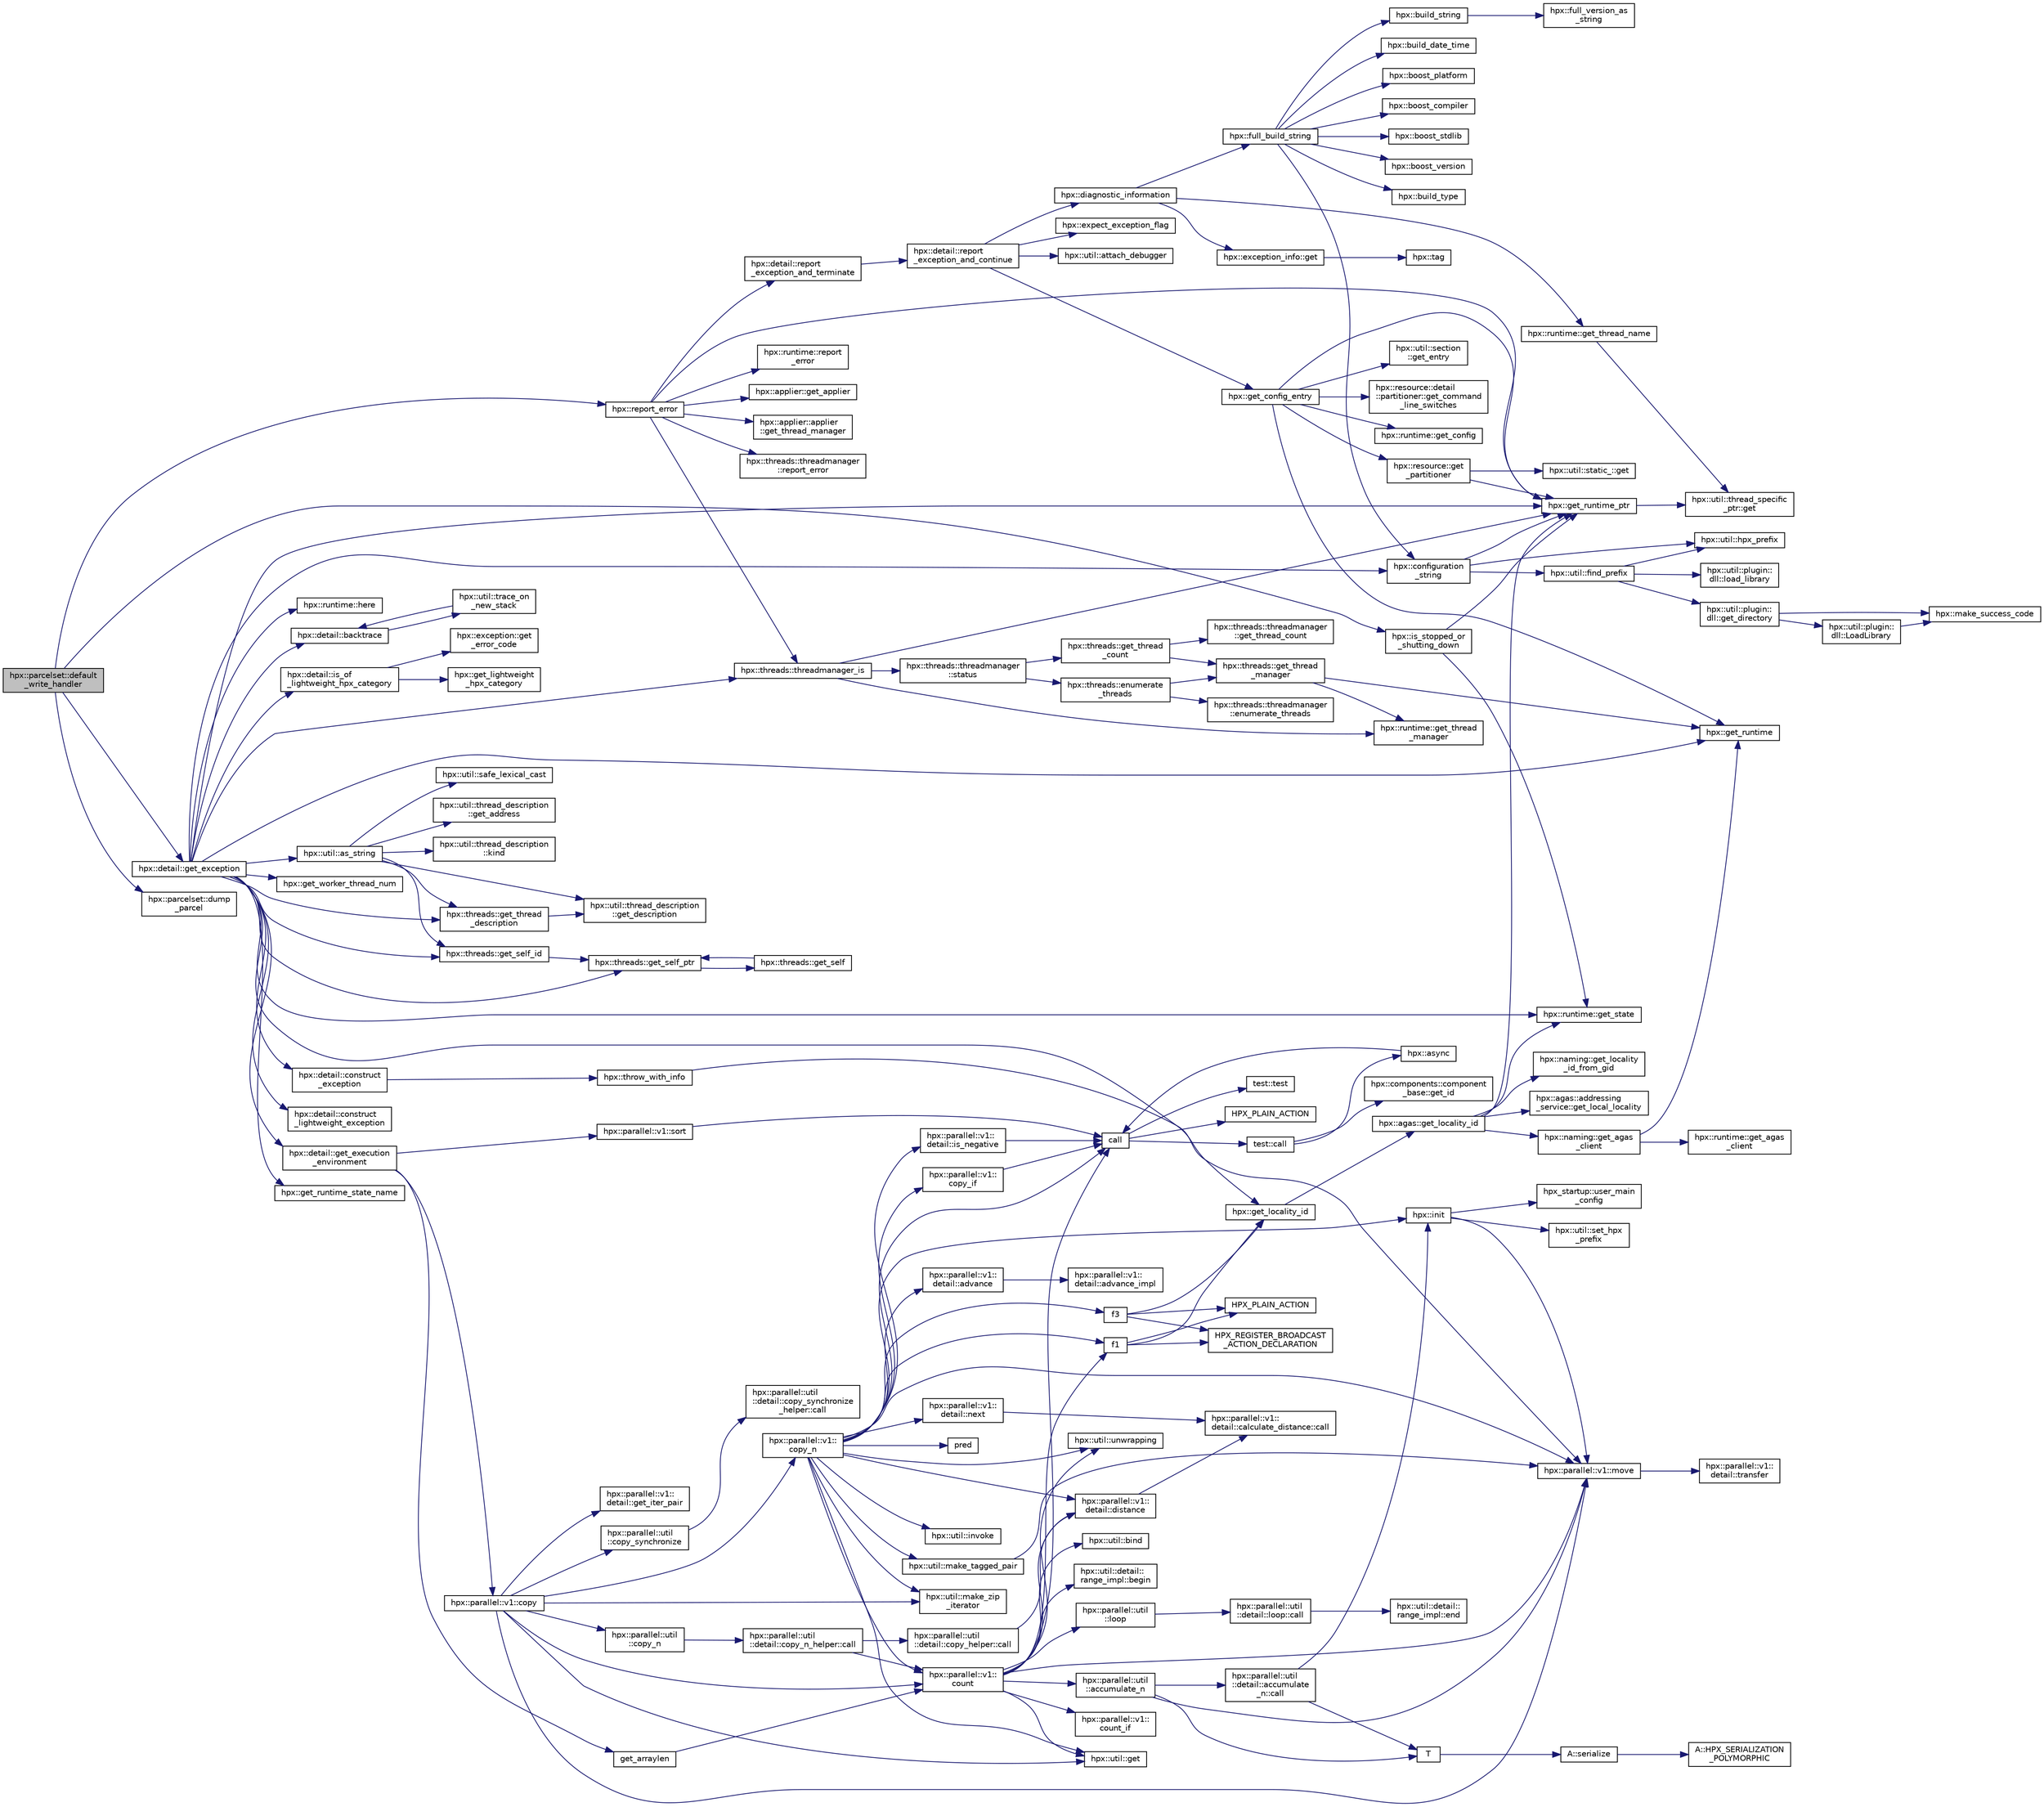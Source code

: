 digraph "hpx::parcelset::default_write_handler"
{
  edge [fontname="Helvetica",fontsize="10",labelfontname="Helvetica",labelfontsize="10"];
  node [fontname="Helvetica",fontsize="10",shape=record];
  rankdir="LR";
  Node619 [label="hpx::parcelset::default\l_write_handler",height=0.2,width=0.4,color="black", fillcolor="grey75", style="filled", fontcolor="black"];
  Node619 -> Node620 [color="midnightblue",fontsize="10",style="solid",fontname="Helvetica"];
  Node620 [label="hpx::is_stopped_or\l_shutting_down",height=0.2,width=0.4,color="black", fillcolor="white", style="filled",URL="$d8/d83/namespacehpx.html#a6ed14cb2616c96933836462c355f1e13",tooltip="Test whether the runtime system is currently being shut down. "];
  Node620 -> Node621 [color="midnightblue",fontsize="10",style="solid",fontname="Helvetica"];
  Node621 [label="hpx::get_runtime_ptr",height=0.2,width=0.4,color="black", fillcolor="white", style="filled",URL="$d8/d83/namespacehpx.html#af29daf2bb3e01b4d6495a1742b6cce64"];
  Node621 -> Node622 [color="midnightblue",fontsize="10",style="solid",fontname="Helvetica"];
  Node622 [label="hpx::util::thread_specific\l_ptr::get",height=0.2,width=0.4,color="black", fillcolor="white", style="filled",URL="$d4/d4c/structhpx_1_1util_1_1thread__specific__ptr.html#a3b27d8520710478aa41d1f74206bdba9"];
  Node620 -> Node623 [color="midnightblue",fontsize="10",style="solid",fontname="Helvetica"];
  Node623 [label="hpx::runtime::get_state",height=0.2,width=0.4,color="black", fillcolor="white", style="filled",URL="$d0/d7b/classhpx_1_1runtime.html#ab405f80e060dac95d624520f38b0524c"];
  Node619 -> Node624 [color="midnightblue",fontsize="10",style="solid",fontname="Helvetica"];
  Node624 [label="hpx::detail::get_exception",height=0.2,width=0.4,color="black", fillcolor="white", style="filled",URL="$d5/dbe/namespacehpx_1_1detail.html#a9bc870a59e82a707b66f801d11a31524"];
  Node624 -> Node625 [color="midnightblue",fontsize="10",style="solid",fontname="Helvetica"];
  Node625 [label="hpx::detail::is_of\l_lightweight_hpx_category",height=0.2,width=0.4,color="black", fillcolor="white", style="filled",URL="$d5/dbe/namespacehpx_1_1detail.html#ad7c04d257f541f679b3074554d562cc7"];
  Node625 -> Node626 [color="midnightblue",fontsize="10",style="solid",fontname="Helvetica"];
  Node626 [label="hpx::exception::get\l_error_code",height=0.2,width=0.4,color="black", fillcolor="white", style="filled",URL="$de/d25/classhpx_1_1exception.html#a2b28b96d1bd9a11552dc2149b68a46d6"];
  Node625 -> Node627 [color="midnightblue",fontsize="10",style="solid",fontname="Helvetica"];
  Node627 [label="hpx::get_lightweight\l_hpx_category",height=0.2,width=0.4,color="black", fillcolor="white", style="filled",URL="$d8/d83/namespacehpx.html#a08214b6b9426c6efd99199014d6b5900"];
  Node624 -> Node628 [color="midnightblue",fontsize="10",style="solid",fontname="Helvetica"];
  Node628 [label="hpx::detail::construct\l_lightweight_exception",height=0.2,width=0.4,color="black", fillcolor="white", style="filled",URL="$d5/dbe/namespacehpx_1_1detail.html#ae2da29c89695205210ffb3e1af9b8879"];
  Node624 -> Node629 [color="midnightblue",fontsize="10",style="solid",fontname="Helvetica"];
  Node629 [label="hpx::detail::backtrace",height=0.2,width=0.4,color="black", fillcolor="white", style="filled",URL="$d5/dbe/namespacehpx_1_1detail.html#a3f717a9eeb439434890962099aa715b8"];
  Node629 -> Node630 [color="midnightblue",fontsize="10",style="solid",fontname="Helvetica"];
  Node630 [label="hpx::util::trace_on\l_new_stack",height=0.2,width=0.4,color="black", fillcolor="white", style="filled",URL="$df/dad/namespacehpx_1_1util.html#a6d70fd326dd1ca71e33d76b720921142"];
  Node630 -> Node629 [color="midnightblue",fontsize="10",style="solid",fontname="Helvetica"];
  Node624 -> Node621 [color="midnightblue",fontsize="10",style="solid",fontname="Helvetica"];
  Node624 -> Node623 [color="midnightblue",fontsize="10",style="solid",fontname="Helvetica"];
  Node624 -> Node631 [color="midnightblue",fontsize="10",style="solid",fontname="Helvetica"];
  Node631 [label="hpx::get_runtime_state_name",height=0.2,width=0.4,color="black", fillcolor="white", style="filled",URL="$d8/d83/namespacehpx.html#a1a0fc865fc77521d418c4342918f1e07"];
  Node624 -> Node632 [color="midnightblue",fontsize="10",style="solid",fontname="Helvetica"];
  Node632 [label="hpx::get_runtime",height=0.2,width=0.4,color="black", fillcolor="white", style="filled",URL="$d8/d83/namespacehpx.html#aef902cc6c7dd3b9fbadf34d1e850a070"];
  Node624 -> Node633 [color="midnightblue",fontsize="10",style="solid",fontname="Helvetica"];
  Node633 [label="hpx::runtime::here",height=0.2,width=0.4,color="black", fillcolor="white", style="filled",URL="$d0/d7b/classhpx_1_1runtime.html#abd3b8a3e8941b40ff1f4c014bbadf7a2"];
  Node624 -> Node634 [color="midnightblue",fontsize="10",style="solid",fontname="Helvetica"];
  Node634 [label="hpx::get_locality_id",height=0.2,width=0.4,color="black", fillcolor="white", style="filled",URL="$d8/d83/namespacehpx.html#a158d7c54a657bb364c1704033010697b",tooltip="Return the number of the locality this function is being called from. "];
  Node634 -> Node635 [color="midnightblue",fontsize="10",style="solid",fontname="Helvetica"];
  Node635 [label="hpx::agas::get_locality_id",height=0.2,width=0.4,color="black", fillcolor="white", style="filled",URL="$dc/d54/namespacehpx_1_1agas.html#a491cc2ddecdf0f1a9129900caa6a4d3e"];
  Node635 -> Node621 [color="midnightblue",fontsize="10",style="solid",fontname="Helvetica"];
  Node635 -> Node623 [color="midnightblue",fontsize="10",style="solid",fontname="Helvetica"];
  Node635 -> Node636 [color="midnightblue",fontsize="10",style="solid",fontname="Helvetica"];
  Node636 [label="hpx::naming::get_agas\l_client",height=0.2,width=0.4,color="black", fillcolor="white", style="filled",URL="$d4/dc9/namespacehpx_1_1naming.html#a0408fffd5d34b620712a801b0ae3b032"];
  Node636 -> Node632 [color="midnightblue",fontsize="10",style="solid",fontname="Helvetica"];
  Node636 -> Node637 [color="midnightblue",fontsize="10",style="solid",fontname="Helvetica"];
  Node637 [label="hpx::runtime::get_agas\l_client",height=0.2,width=0.4,color="black", fillcolor="white", style="filled",URL="$d0/d7b/classhpx_1_1runtime.html#aeb5dddd30d6b9861669af8ad44d1a96a"];
  Node635 -> Node638 [color="midnightblue",fontsize="10",style="solid",fontname="Helvetica"];
  Node638 [label="hpx::agas::addressing\l_service::get_local_locality",height=0.2,width=0.4,color="black", fillcolor="white", style="filled",URL="$db/d58/structhpx_1_1agas_1_1addressing__service.html#ab52c19a37c2a7a006c6c15f90ad0539c"];
  Node635 -> Node639 [color="midnightblue",fontsize="10",style="solid",fontname="Helvetica"];
  Node639 [label="hpx::naming::get_locality\l_id_from_gid",height=0.2,width=0.4,color="black", fillcolor="white", style="filled",URL="$d4/dc9/namespacehpx_1_1naming.html#a7fd43037784560bd04fda9b49e33529f"];
  Node624 -> Node640 [color="midnightblue",fontsize="10",style="solid",fontname="Helvetica"];
  Node640 [label="hpx::threads::get_self_ptr",height=0.2,width=0.4,color="black", fillcolor="white", style="filled",URL="$d7/d28/namespacehpx_1_1threads.html#a22877ae347ad884cde3a51397dad6c53"];
  Node640 -> Node641 [color="midnightblue",fontsize="10",style="solid",fontname="Helvetica"];
  Node641 [label="hpx::threads::get_self",height=0.2,width=0.4,color="black", fillcolor="white", style="filled",URL="$d7/d28/namespacehpx_1_1threads.html#a07daf4d6d29233f20d66d41ab7b5b8e8"];
  Node641 -> Node640 [color="midnightblue",fontsize="10",style="solid",fontname="Helvetica"];
  Node624 -> Node642 [color="midnightblue",fontsize="10",style="solid",fontname="Helvetica"];
  Node642 [label="hpx::threads::threadmanager_is",height=0.2,width=0.4,color="black", fillcolor="white", style="filled",URL="$d7/d28/namespacehpx_1_1threads.html#a79ebd37a6bd090d20a14cc85df4b6f73"];
  Node642 -> Node621 [color="midnightblue",fontsize="10",style="solid",fontname="Helvetica"];
  Node642 -> Node643 [color="midnightblue",fontsize="10",style="solid",fontname="Helvetica"];
  Node643 [label="hpx::runtime::get_thread\l_manager",height=0.2,width=0.4,color="black", fillcolor="white", style="filled",URL="$d0/d7b/classhpx_1_1runtime.html#a865b12d57fcd44a8d3dda3e35414f563"];
  Node642 -> Node644 [color="midnightblue",fontsize="10",style="solid",fontname="Helvetica"];
  Node644 [label="hpx::threads::threadmanager\l::status",height=0.2,width=0.4,color="black", fillcolor="white", style="filled",URL="$d5/daa/classhpx_1_1threads_1_1threadmanager.html#ad356526186c9d3ebfd1677bea135141c",tooltip="Return whether the thread manager is still running This returns the \"minimal state\", i.e. the state of the least advanced thread pool. "];
  Node644 -> Node645 [color="midnightblue",fontsize="10",style="solid",fontname="Helvetica"];
  Node645 [label="hpx::threads::get_thread\l_count",height=0.2,width=0.4,color="black", fillcolor="white", style="filled",URL="$d7/d28/namespacehpx_1_1threads.html#ae2b675b9517381442c7201c041033680"];
  Node645 -> Node646 [color="midnightblue",fontsize="10",style="solid",fontname="Helvetica"];
  Node646 [label="hpx::threads::get_thread\l_manager",height=0.2,width=0.4,color="black", fillcolor="white", style="filled",URL="$d7/d28/namespacehpx_1_1threads.html#a076973c3a53beadde7d967e22c4f6cce"];
  Node646 -> Node632 [color="midnightblue",fontsize="10",style="solid",fontname="Helvetica"];
  Node646 -> Node643 [color="midnightblue",fontsize="10",style="solid",fontname="Helvetica"];
  Node645 -> Node647 [color="midnightblue",fontsize="10",style="solid",fontname="Helvetica"];
  Node647 [label="hpx::threads::threadmanager\l::get_thread_count",height=0.2,width=0.4,color="black", fillcolor="white", style="filled",URL="$d5/daa/classhpx_1_1threads_1_1threadmanager.html#a99c0004e6ed0e91a033720b7f52ab5b8",tooltip="return the number of HPX-threads with the given state "];
  Node644 -> Node648 [color="midnightblue",fontsize="10",style="solid",fontname="Helvetica"];
  Node648 [label="hpx::threads::enumerate\l_threads",height=0.2,width=0.4,color="black", fillcolor="white", style="filled",URL="$d7/d28/namespacehpx_1_1threads.html#a5dd2cea272f81a19d4f61470851a29cf"];
  Node648 -> Node646 [color="midnightblue",fontsize="10",style="solid",fontname="Helvetica"];
  Node648 -> Node649 [color="midnightblue",fontsize="10",style="solid",fontname="Helvetica"];
  Node649 [label="hpx::threads::threadmanager\l::enumerate_threads",height=0.2,width=0.4,color="black", fillcolor="white", style="filled",URL="$d5/daa/classhpx_1_1threads_1_1threadmanager.html#a8cdd7f11e2411b7943e10fb628aab40a"];
  Node624 -> Node650 [color="midnightblue",fontsize="10",style="solid",fontname="Helvetica"];
  Node650 [label="hpx::get_worker_thread_num",height=0.2,width=0.4,color="black", fillcolor="white", style="filled",URL="$d8/d83/namespacehpx.html#ad438935ca2f8603f9cab036b68b34f36",tooltip="Return the number of the current OS-thread running in the runtime instance the current HPX-thread is ..."];
  Node624 -> Node651 [color="midnightblue",fontsize="10",style="solid",fontname="Helvetica"];
  Node651 [label="hpx::threads::get_self_id",height=0.2,width=0.4,color="black", fillcolor="white", style="filled",URL="$d7/d28/namespacehpx_1_1threads.html#afafe0f900b9fac3d4ed3c747625c1cfe"];
  Node651 -> Node640 [color="midnightblue",fontsize="10",style="solid",fontname="Helvetica"];
  Node624 -> Node652 [color="midnightblue",fontsize="10",style="solid",fontname="Helvetica"];
  Node652 [label="hpx::threads::get_thread\l_description",height=0.2,width=0.4,color="black", fillcolor="white", style="filled",URL="$d7/d28/namespacehpx_1_1threads.html#a42fc18a7a680f4e8bc633a4b4c956701"];
  Node652 -> Node653 [color="midnightblue",fontsize="10",style="solid",fontname="Helvetica"];
  Node653 [label="hpx::util::thread_description\l::get_description",height=0.2,width=0.4,color="black", fillcolor="white", style="filled",URL="$df/d9e/structhpx_1_1util_1_1thread__description.html#a8c834e14eca6eb228188022577f9f952"];
  Node624 -> Node654 [color="midnightblue",fontsize="10",style="solid",fontname="Helvetica"];
  Node654 [label="hpx::detail::get_execution\l_environment",height=0.2,width=0.4,color="black", fillcolor="white", style="filled",URL="$d5/dbe/namespacehpx_1_1detail.html#a3e32a0565372de65928b1a495a4e9d2b"];
  Node654 -> Node655 [color="midnightblue",fontsize="10",style="solid",fontname="Helvetica"];
  Node655 [label="get_arraylen",height=0.2,width=0.4,color="black", fillcolor="white", style="filled",URL="$df/ddc/launch__process_8cpp.html#acb1ad483f06000cf3e4cc39e9e782d2d"];
  Node655 -> Node656 [color="midnightblue",fontsize="10",style="solid",fontname="Helvetica"];
  Node656 [label="hpx::parallel::v1::\lcount",height=0.2,width=0.4,color="black", fillcolor="white", style="filled",URL="$db/db9/namespacehpx_1_1parallel_1_1v1.html#a19d058114a2bd44801aab4176b188e23"];
  Node656 -> Node657 [color="midnightblue",fontsize="10",style="solid",fontname="Helvetica"];
  Node657 [label="hpx::parallel::v1::\lcount_if",height=0.2,width=0.4,color="black", fillcolor="white", style="filled",URL="$db/db9/namespacehpx_1_1parallel_1_1v1.html#ad836ff017ec208c2d6388a9b47b05ce0"];
  Node656 -> Node658 [color="midnightblue",fontsize="10",style="solid",fontname="Helvetica"];
  Node658 [label="f1",height=0.2,width=0.4,color="black", fillcolor="white", style="filled",URL="$d8/d8b/broadcast_8cpp.html#a1751fbd41f2529b84514a9dbd767959a"];
  Node658 -> Node634 [color="midnightblue",fontsize="10",style="solid",fontname="Helvetica"];
  Node658 -> Node659 [color="midnightblue",fontsize="10",style="solid",fontname="Helvetica"];
  Node659 [label="HPX_PLAIN_ACTION",height=0.2,width=0.4,color="black", fillcolor="white", style="filled",URL="$d8/d8b/broadcast_8cpp.html#a19685a0394ce6a99351f7a679f6eeefc"];
  Node658 -> Node660 [color="midnightblue",fontsize="10",style="solid",fontname="Helvetica"];
  Node660 [label="HPX_REGISTER_BROADCAST\l_ACTION_DECLARATION",height=0.2,width=0.4,color="black", fillcolor="white", style="filled",URL="$d7/d38/addressing__service_8cpp.html#a573d764d9cb34eec46a4bdffcf07875f"];
  Node656 -> Node661 [color="midnightblue",fontsize="10",style="solid",fontname="Helvetica"];
  Node661 [label="hpx::parallel::util\l::loop",height=0.2,width=0.4,color="black", fillcolor="white", style="filled",URL="$df/dc6/namespacehpx_1_1parallel_1_1util.html#a3f434e00f42929aac85debb8c5782213"];
  Node661 -> Node662 [color="midnightblue",fontsize="10",style="solid",fontname="Helvetica"];
  Node662 [label="hpx::parallel::util\l::detail::loop::call",height=0.2,width=0.4,color="black", fillcolor="white", style="filled",URL="$da/d06/structhpx_1_1parallel_1_1util_1_1detail_1_1loop.html#a5c5e8dbda782f09cdb7bc2509e3bf09e"];
  Node662 -> Node663 [color="midnightblue",fontsize="10",style="solid",fontname="Helvetica"];
  Node663 [label="hpx::util::detail::\lrange_impl::end",height=0.2,width=0.4,color="black", fillcolor="white", style="filled",URL="$d4/d4a/namespacehpx_1_1util_1_1detail_1_1range__impl.html#afb2ea48b0902f52ee4d8b764807b4316"];
  Node656 -> Node664 [color="midnightblue",fontsize="10",style="solid",fontname="Helvetica"];
  Node664 [label="hpx::util::bind",height=0.2,width=0.4,color="black", fillcolor="white", style="filled",URL="$df/dad/namespacehpx_1_1util.html#ad844caedf82a0173d6909d910c3e48c6"];
  Node656 -> Node665 [color="midnightblue",fontsize="10",style="solid",fontname="Helvetica"];
  Node665 [label="hpx::parallel::v1::move",height=0.2,width=0.4,color="black", fillcolor="white", style="filled",URL="$db/db9/namespacehpx_1_1parallel_1_1v1.html#aa7c4ede081ce786c9d1eb1adff495cfc"];
  Node665 -> Node666 [color="midnightblue",fontsize="10",style="solid",fontname="Helvetica"];
  Node666 [label="hpx::parallel::v1::\ldetail::transfer",height=0.2,width=0.4,color="black", fillcolor="white", style="filled",URL="$d2/ddd/namespacehpx_1_1parallel_1_1v1_1_1detail.html#ab1b56a05e1885ca7cc7ffa1804dd2f3c"];
  Node656 -> Node667 [color="midnightblue",fontsize="10",style="solid",fontname="Helvetica"];
  Node667 [label="hpx::util::get",height=0.2,width=0.4,color="black", fillcolor="white", style="filled",URL="$df/dad/namespacehpx_1_1util.html#a5cbd3c41f03f4d4acaedaa4777e3cc02"];
  Node656 -> Node668 [color="midnightblue",fontsize="10",style="solid",fontname="Helvetica"];
  Node668 [label="call",height=0.2,width=0.4,color="black", fillcolor="white", style="filled",URL="$d2/d67/promise__1620_8cpp.html#a58357f0b82bc761e1d0b9091ed563a70"];
  Node668 -> Node669 [color="midnightblue",fontsize="10",style="solid",fontname="Helvetica"];
  Node669 [label="test::test",height=0.2,width=0.4,color="black", fillcolor="white", style="filled",URL="$d8/d89/structtest.html#ab42d5ece712d716b04cb3f686f297a26"];
  Node668 -> Node670 [color="midnightblue",fontsize="10",style="solid",fontname="Helvetica"];
  Node670 [label="HPX_PLAIN_ACTION",height=0.2,width=0.4,color="black", fillcolor="white", style="filled",URL="$d2/d67/promise__1620_8cpp.html#ab96aab827a4b1fcaf66cfe0ba83fef23"];
  Node668 -> Node671 [color="midnightblue",fontsize="10",style="solid",fontname="Helvetica"];
  Node671 [label="test::call",height=0.2,width=0.4,color="black", fillcolor="white", style="filled",URL="$d8/d89/structtest.html#aeb29e7ed6518b9426ccf1344c52620ae"];
  Node671 -> Node672 [color="midnightblue",fontsize="10",style="solid",fontname="Helvetica"];
  Node672 [label="hpx::async",height=0.2,width=0.4,color="black", fillcolor="white", style="filled",URL="$d8/d83/namespacehpx.html#acb7d8e37b73b823956ce144f9a57eaa4"];
  Node672 -> Node668 [color="midnightblue",fontsize="10",style="solid",fontname="Helvetica"];
  Node671 -> Node673 [color="midnightblue",fontsize="10",style="solid",fontname="Helvetica"];
  Node673 [label="hpx::components::component\l_base::get_id",height=0.2,width=0.4,color="black", fillcolor="white", style="filled",URL="$d2/de6/classhpx_1_1components_1_1component__base.html#a4c8fd93514039bdf01c48d66d82b19cd"];
  Node656 -> Node674 [color="midnightblue",fontsize="10",style="solid",fontname="Helvetica"];
  Node674 [label="hpx::parallel::v1::\ldetail::distance",height=0.2,width=0.4,color="black", fillcolor="white", style="filled",URL="$d2/ddd/namespacehpx_1_1parallel_1_1v1_1_1detail.html#a6bea3c6a5f470cad11f27ee6bab4a33f"];
  Node674 -> Node675 [color="midnightblue",fontsize="10",style="solid",fontname="Helvetica"];
  Node675 [label="hpx::parallel::v1::\ldetail::calculate_distance::call",height=0.2,width=0.4,color="black", fillcolor="white", style="filled",URL="$db/dfa/structhpx_1_1parallel_1_1v1_1_1detail_1_1calculate__distance.html#a950a6627830a7d019ac0e734b0a447bf"];
  Node656 -> Node676 [color="midnightblue",fontsize="10",style="solid",fontname="Helvetica"];
  Node676 [label="hpx::util::unwrapping",height=0.2,width=0.4,color="black", fillcolor="white", style="filled",URL="$df/dad/namespacehpx_1_1util.html#a7529d9ac687684c33403cdd1f9cef8e4"];
  Node656 -> Node677 [color="midnightblue",fontsize="10",style="solid",fontname="Helvetica"];
  Node677 [label="hpx::parallel::util\l::accumulate_n",height=0.2,width=0.4,color="black", fillcolor="white", style="filled",URL="$df/dc6/namespacehpx_1_1parallel_1_1util.html#af19f9a2722f97c2247ea5d0dbb5e2d25"];
  Node677 -> Node678 [color="midnightblue",fontsize="10",style="solid",fontname="Helvetica"];
  Node678 [label="hpx::parallel::util\l::detail::accumulate\l_n::call",height=0.2,width=0.4,color="black", fillcolor="white", style="filled",URL="$d8/d3b/structhpx_1_1parallel_1_1util_1_1detail_1_1accumulate__n.html#a765aceb8ab313fc92f7c4aaf70ccca8f"];
  Node678 -> Node679 [color="midnightblue",fontsize="10",style="solid",fontname="Helvetica"];
  Node679 [label="hpx::init",height=0.2,width=0.4,color="black", fillcolor="white", style="filled",URL="$d8/d83/namespacehpx.html#a3c694ea960b47c56b33351ba16e3d76b",tooltip="Main entry point for launching the HPX runtime system. "];
  Node679 -> Node680 [color="midnightblue",fontsize="10",style="solid",fontname="Helvetica"];
  Node680 [label="hpx::util::set_hpx\l_prefix",height=0.2,width=0.4,color="black", fillcolor="white", style="filled",URL="$df/dad/namespacehpx_1_1util.html#ae40a23c1ba0a48d9304dcf717a95793e"];
  Node679 -> Node681 [color="midnightblue",fontsize="10",style="solid",fontname="Helvetica"];
  Node681 [label="hpx_startup::user_main\l_config",height=0.2,width=0.4,color="black", fillcolor="white", style="filled",URL="$d3/dd2/namespacehpx__startup.html#aaac571d88bd3912a4225a23eb3261637"];
  Node679 -> Node665 [color="midnightblue",fontsize="10",style="solid",fontname="Helvetica"];
  Node678 -> Node682 [color="midnightblue",fontsize="10",style="solid",fontname="Helvetica"];
  Node682 [label="T",height=0.2,width=0.4,color="black", fillcolor="white", style="filled",URL="$db/d33/polymorphic__semiintrusive__template_8cpp.html#ad187658f9cb91c1312b39ae7e896f1ea"];
  Node682 -> Node683 [color="midnightblue",fontsize="10",style="solid",fontname="Helvetica"];
  Node683 [label="A::serialize",height=0.2,width=0.4,color="black", fillcolor="white", style="filled",URL="$d7/da0/struct_a.html#a5f5c287cf471e274ed9dda0da1592212"];
  Node683 -> Node684 [color="midnightblue",fontsize="10",style="solid",fontname="Helvetica"];
  Node684 [label="A::HPX_SERIALIZATION\l_POLYMORPHIC",height=0.2,width=0.4,color="black", fillcolor="white", style="filled",URL="$d7/da0/struct_a.html#ada978cc156cebbafddb1f3aa4c01918c"];
  Node677 -> Node665 [color="midnightblue",fontsize="10",style="solid",fontname="Helvetica"];
  Node677 -> Node682 [color="midnightblue",fontsize="10",style="solid",fontname="Helvetica"];
  Node656 -> Node685 [color="midnightblue",fontsize="10",style="solid",fontname="Helvetica"];
  Node685 [label="hpx::util::detail::\lrange_impl::begin",height=0.2,width=0.4,color="black", fillcolor="white", style="filled",URL="$d4/d4a/namespacehpx_1_1util_1_1detail_1_1range__impl.html#a31e165df2b865cdd961f35ce938db41a"];
  Node654 -> Node686 [color="midnightblue",fontsize="10",style="solid",fontname="Helvetica"];
  Node686 [label="hpx::parallel::v1::copy",height=0.2,width=0.4,color="black", fillcolor="white", style="filled",URL="$db/db9/namespacehpx_1_1parallel_1_1v1.html#a502f993845638113034b4a1629b7a3c7"];
  Node686 -> Node687 [color="midnightblue",fontsize="10",style="solid",fontname="Helvetica"];
  Node687 [label="hpx::parallel::v1::\lcopy_n",height=0.2,width=0.4,color="black", fillcolor="white", style="filled",URL="$db/db9/namespacehpx_1_1parallel_1_1v1.html#a62b381b00123e950f7cd81ae9b16c4a6"];
  Node687 -> Node688 [color="midnightblue",fontsize="10",style="solid",fontname="Helvetica"];
  Node688 [label="hpx::util::make_tagged_pair",height=0.2,width=0.4,color="black", fillcolor="white", style="filled",URL="$df/dad/namespacehpx_1_1util.html#afa71e8b7f4f559051a5ff14a508c543c"];
  Node688 -> Node665 [color="midnightblue",fontsize="10",style="solid",fontname="Helvetica"];
  Node687 -> Node689 [color="midnightblue",fontsize="10",style="solid",fontname="Helvetica"];
  Node689 [label="hpx::parallel::v1::\ldetail::is_negative",height=0.2,width=0.4,color="black", fillcolor="white", style="filled",URL="$d2/ddd/namespacehpx_1_1parallel_1_1v1_1_1detail.html#adf2e40fc4b20ad0fd442ee3118a4d527"];
  Node689 -> Node668 [color="midnightblue",fontsize="10",style="solid",fontname="Helvetica"];
  Node687 -> Node667 [color="midnightblue",fontsize="10",style="solid",fontname="Helvetica"];
  Node687 -> Node668 [color="midnightblue",fontsize="10",style="solid",fontname="Helvetica"];
  Node687 -> Node690 [color="midnightblue",fontsize="10",style="solid",fontname="Helvetica"];
  Node690 [label="pred",height=0.2,width=0.4,color="black", fillcolor="white", style="filled",URL="$dc/d8b/cxx11__std__thread_8cpp.html#a31ff3168522b47b050989c5e07dd8408"];
  Node687 -> Node691 [color="midnightblue",fontsize="10",style="solid",fontname="Helvetica"];
  Node691 [label="hpx::util::invoke",height=0.2,width=0.4,color="black", fillcolor="white", style="filled",URL="$df/dad/namespacehpx_1_1util.html#a9ed3f52b36e725e476dbf5099134ed3d"];
  Node687 -> Node692 [color="midnightblue",fontsize="10",style="solid",fontname="Helvetica"];
  Node692 [label="hpx::parallel::v1::\lcopy_if",height=0.2,width=0.4,color="black", fillcolor="white", style="filled",URL="$db/db9/namespacehpx_1_1parallel_1_1v1.html#a9a749519e8f71f886d23aecb6ceaaf8a"];
  Node692 -> Node668 [color="midnightblue",fontsize="10",style="solid",fontname="Helvetica"];
  Node687 -> Node656 [color="midnightblue",fontsize="10",style="solid",fontname="Helvetica"];
  Node687 -> Node674 [color="midnightblue",fontsize="10",style="solid",fontname="Helvetica"];
  Node687 -> Node679 [color="midnightblue",fontsize="10",style="solid",fontname="Helvetica"];
  Node687 -> Node693 [color="midnightblue",fontsize="10",style="solid",fontname="Helvetica"];
  Node693 [label="hpx::util::make_zip\l_iterator",height=0.2,width=0.4,color="black", fillcolor="white", style="filled",URL="$df/dad/namespacehpx_1_1util.html#a2f68369b316e5699be2c81c04e3ee209"];
  Node687 -> Node658 [color="midnightblue",fontsize="10",style="solid",fontname="Helvetica"];
  Node687 -> Node694 [color="midnightblue",fontsize="10",style="solid",fontname="Helvetica"];
  Node694 [label="f3",height=0.2,width=0.4,color="black", fillcolor="white", style="filled",URL="$d8/d8b/broadcast_8cpp.html#a9bac347cb7dd97427ecd2dd58525b646"];
  Node694 -> Node634 [color="midnightblue",fontsize="10",style="solid",fontname="Helvetica"];
  Node694 -> Node659 [color="midnightblue",fontsize="10",style="solid",fontname="Helvetica"];
  Node694 -> Node660 [color="midnightblue",fontsize="10",style="solid",fontname="Helvetica"];
  Node687 -> Node695 [color="midnightblue",fontsize="10",style="solid",fontname="Helvetica"];
  Node695 [label="hpx::parallel::v1::\ldetail::next",height=0.2,width=0.4,color="black", fillcolor="white", style="filled",URL="$d2/ddd/namespacehpx_1_1parallel_1_1v1_1_1detail.html#a0a6696d8c17a32b8ebfaa496b9ab3332"];
  Node695 -> Node675 [color="midnightblue",fontsize="10",style="solid",fontname="Helvetica"];
  Node687 -> Node696 [color="midnightblue",fontsize="10",style="solid",fontname="Helvetica"];
  Node696 [label="hpx::parallel::v1::\ldetail::advance",height=0.2,width=0.4,color="black", fillcolor="white", style="filled",URL="$d2/ddd/namespacehpx_1_1parallel_1_1v1_1_1detail.html#ad9fca7bce7b3e3c32302967ffc1fb4a4"];
  Node696 -> Node697 [color="midnightblue",fontsize="10",style="solid",fontname="Helvetica"];
  Node697 [label="hpx::parallel::v1::\ldetail::advance_impl",height=0.2,width=0.4,color="black", fillcolor="white", style="filled",URL="$d2/ddd/namespacehpx_1_1parallel_1_1v1_1_1detail.html#ad4fa62ca115927187e4063b65ee5f317"];
  Node687 -> Node665 [color="midnightblue",fontsize="10",style="solid",fontname="Helvetica"];
  Node687 -> Node676 [color="midnightblue",fontsize="10",style="solid",fontname="Helvetica"];
  Node686 -> Node656 [color="midnightblue",fontsize="10",style="solid",fontname="Helvetica"];
  Node686 -> Node698 [color="midnightblue",fontsize="10",style="solid",fontname="Helvetica"];
  Node698 [label="hpx::parallel::util\l::copy_n",height=0.2,width=0.4,color="black", fillcolor="white", style="filled",URL="$df/dc6/namespacehpx_1_1parallel_1_1util.html#ab30b19e9d50f04c88be6cb7408c82987"];
  Node698 -> Node699 [color="midnightblue",fontsize="10",style="solid",fontname="Helvetica"];
  Node699 [label="hpx::parallel::util\l::detail::copy_n_helper::call",height=0.2,width=0.4,color="black", fillcolor="white", style="filled",URL="$de/d50/structhpx_1_1parallel_1_1util_1_1detail_1_1copy__n__helper.html#ae283ae8df16258386dd2aa4d58d4df8e"];
  Node699 -> Node656 [color="midnightblue",fontsize="10",style="solid",fontname="Helvetica"];
  Node699 -> Node700 [color="midnightblue",fontsize="10",style="solid",fontname="Helvetica"];
  Node700 [label="hpx::parallel::util\l::detail::copy_helper::call",height=0.2,width=0.4,color="black", fillcolor="white", style="filled",URL="$db/d59/structhpx_1_1parallel_1_1util_1_1detail_1_1copy__helper.html#ac801832edc0b6a84595880bb4613cb60"];
  Node700 -> Node674 [color="midnightblue",fontsize="10",style="solid",fontname="Helvetica"];
  Node686 -> Node701 [color="midnightblue",fontsize="10",style="solid",fontname="Helvetica"];
  Node701 [label="hpx::parallel::v1::\ldetail::get_iter_pair",height=0.2,width=0.4,color="black", fillcolor="white", style="filled",URL="$d2/ddd/namespacehpx_1_1parallel_1_1v1_1_1detail.html#ac4d3c2918035705998b9b049c5440119"];
  Node686 -> Node693 [color="midnightblue",fontsize="10",style="solid",fontname="Helvetica"];
  Node686 -> Node667 [color="midnightblue",fontsize="10",style="solid",fontname="Helvetica"];
  Node686 -> Node702 [color="midnightblue",fontsize="10",style="solid",fontname="Helvetica"];
  Node702 [label="hpx::parallel::util\l::copy_synchronize",height=0.2,width=0.4,color="black", fillcolor="white", style="filled",URL="$df/dc6/namespacehpx_1_1parallel_1_1util.html#ad33c06f9b1fc663f33b9fb189390e71b"];
  Node702 -> Node703 [color="midnightblue",fontsize="10",style="solid",fontname="Helvetica"];
  Node703 [label="hpx::parallel::util\l::detail::copy_synchronize\l_helper::call",height=0.2,width=0.4,color="black", fillcolor="white", style="filled",URL="$d7/d41/structhpx_1_1parallel_1_1util_1_1detail_1_1copy__synchronize__helper.html#a7c8e8c72844a8fd415b6b3517cc1a224"];
  Node686 -> Node665 [color="midnightblue",fontsize="10",style="solid",fontname="Helvetica"];
  Node654 -> Node704 [color="midnightblue",fontsize="10",style="solid",fontname="Helvetica"];
  Node704 [label="hpx::parallel::v1::sort",height=0.2,width=0.4,color="black", fillcolor="white", style="filled",URL="$db/db9/namespacehpx_1_1parallel_1_1v1.html#ae1153bd13c544f90055c5ca181145297"];
  Node704 -> Node668 [color="midnightblue",fontsize="10",style="solid",fontname="Helvetica"];
  Node624 -> Node705 [color="midnightblue",fontsize="10",style="solid",fontname="Helvetica"];
  Node705 [label="hpx::configuration\l_string",height=0.2,width=0.4,color="black", fillcolor="white", style="filled",URL="$d8/d83/namespacehpx.html#a314bf4bb346f74f65dbeda6dd5c5c82f"];
  Node705 -> Node621 [color="midnightblue",fontsize="10",style="solid",fontname="Helvetica"];
  Node705 -> Node706 [color="midnightblue",fontsize="10",style="solid",fontname="Helvetica"];
  Node706 [label="hpx::util::hpx_prefix",height=0.2,width=0.4,color="black", fillcolor="white", style="filled",URL="$df/dad/namespacehpx_1_1util.html#aab21c18980f75f3cc7bd7b755bdbdc6b"];
  Node705 -> Node707 [color="midnightblue",fontsize="10",style="solid",fontname="Helvetica"];
  Node707 [label="hpx::util::find_prefix",height=0.2,width=0.4,color="black", fillcolor="white", style="filled",URL="$df/dad/namespacehpx_1_1util.html#a79cab38371db8f11ae36b86fce3cab5c"];
  Node707 -> Node708 [color="midnightblue",fontsize="10",style="solid",fontname="Helvetica"];
  Node708 [label="hpx::util::plugin::\ldll::load_library",height=0.2,width=0.4,color="black", fillcolor="white", style="filled",URL="$d0/dc3/classhpx_1_1util_1_1plugin_1_1dll.html#a38f20564e139edb102c6700703d2fa4f"];
  Node707 -> Node706 [color="midnightblue",fontsize="10",style="solid",fontname="Helvetica"];
  Node707 -> Node709 [color="midnightblue",fontsize="10",style="solid",fontname="Helvetica"];
  Node709 [label="hpx::util::plugin::\ldll::get_directory",height=0.2,width=0.4,color="black", fillcolor="white", style="filled",URL="$d0/dc3/classhpx_1_1util_1_1plugin_1_1dll.html#a4008f67f9ed808f4edd267ba01e3bbd5"];
  Node709 -> Node710 [color="midnightblue",fontsize="10",style="solid",fontname="Helvetica"];
  Node710 [label="hpx::util::plugin::\ldll::LoadLibrary",height=0.2,width=0.4,color="black", fillcolor="white", style="filled",URL="$d0/dc3/classhpx_1_1util_1_1plugin_1_1dll.html#a7f2cf014cade358a70fa428a998c3cd1"];
  Node710 -> Node711 [color="midnightblue",fontsize="10",style="solid",fontname="Helvetica"];
  Node711 [label="hpx::make_success_code",height=0.2,width=0.4,color="black", fillcolor="white", style="filled",URL="$d8/d83/namespacehpx.html#a0e8512a8f49e2a6c8185061181419d8f",tooltip="Returns error_code(hpx::success, \"success\", mode). "];
  Node709 -> Node711 [color="midnightblue",fontsize="10",style="solid",fontname="Helvetica"];
  Node624 -> Node712 [color="midnightblue",fontsize="10",style="solid",fontname="Helvetica"];
  Node712 [label="hpx::detail::construct\l_exception",height=0.2,width=0.4,color="black", fillcolor="white", style="filled",URL="$d5/dbe/namespacehpx_1_1detail.html#a045484c83336b941e0a4d91dc997face"];
  Node712 -> Node713 [color="midnightblue",fontsize="10",style="solid",fontname="Helvetica"];
  Node713 [label="hpx::throw_with_info",height=0.2,width=0.4,color="black", fillcolor="white", style="filled",URL="$d8/d83/namespacehpx.html#a5b4114afa3b2621be9c2581392931950"];
  Node713 -> Node665 [color="midnightblue",fontsize="10",style="solid",fontname="Helvetica"];
  Node624 -> Node714 [color="midnightblue",fontsize="10",style="solid",fontname="Helvetica"];
  Node714 [label="hpx::util::as_string",height=0.2,width=0.4,color="black", fillcolor="white", style="filled",URL="$df/dad/namespacehpx_1_1util.html#ae987377cb13daea676dfc724f2197f3e"];
  Node714 -> Node715 [color="midnightblue",fontsize="10",style="solid",fontname="Helvetica"];
  Node715 [label="hpx::util::thread_description\l::kind",height=0.2,width=0.4,color="black", fillcolor="white", style="filled",URL="$df/d9e/structhpx_1_1util_1_1thread__description.html#aa9fb31bdffec112346db64cc62fc3bc4"];
  Node714 -> Node653 [color="midnightblue",fontsize="10",style="solid",fontname="Helvetica"];
  Node714 -> Node716 [color="midnightblue",fontsize="10",style="solid",fontname="Helvetica"];
  Node716 [label="hpx::util::safe_lexical_cast",height=0.2,width=0.4,color="black", fillcolor="white", style="filled",URL="$df/dad/namespacehpx_1_1util.html#aca0372e368b829ebac21ebfb2f50a82b"];
  Node714 -> Node717 [color="midnightblue",fontsize="10",style="solid",fontname="Helvetica"];
  Node717 [label="hpx::util::thread_description\l::get_address",height=0.2,width=0.4,color="black", fillcolor="white", style="filled",URL="$df/d9e/structhpx_1_1util_1_1thread__description.html#a070c0b66cc74f27eeeb3e820b3840711"];
  Node714 -> Node651 [color="midnightblue",fontsize="10",style="solid",fontname="Helvetica"];
  Node714 -> Node652 [color="midnightblue",fontsize="10",style="solid",fontname="Helvetica"];
  Node619 -> Node718 [color="midnightblue",fontsize="10",style="solid",fontname="Helvetica"];
  Node718 [label="hpx::parcelset::dump\l_parcel",height=0.2,width=0.4,color="black", fillcolor="white", style="filled",URL="$d4/d41/namespacehpx_1_1parcelset.html#a3a87196fe342f8f1c85c3728c329fae5"];
  Node619 -> Node719 [color="midnightblue",fontsize="10",style="solid",fontname="Helvetica"];
  Node719 [label="hpx::report_error",height=0.2,width=0.4,color="black", fillcolor="white", style="filled",URL="$d8/d83/namespacehpx.html#ad3a47f9cb15f1800be181e4f249a0ede",tooltip="The function report_error reports the given exception to the console. "];
  Node719 -> Node642 [color="midnightblue",fontsize="10",style="solid",fontname="Helvetica"];
  Node719 -> Node621 [color="midnightblue",fontsize="10",style="solid",fontname="Helvetica"];
  Node719 -> Node720 [color="midnightblue",fontsize="10",style="solid",fontname="Helvetica"];
  Node720 [label="hpx::runtime::report\l_error",height=0.2,width=0.4,color="black", fillcolor="white", style="filled",URL="$d0/d7b/classhpx_1_1runtime.html#a4145758864f4163a0dae50f0943a299a"];
  Node719 -> Node721 [color="midnightblue",fontsize="10",style="solid",fontname="Helvetica"];
  Node721 [label="hpx::detail::report\l_exception_and_terminate",height=0.2,width=0.4,color="black", fillcolor="white", style="filled",URL="$d5/dbe/namespacehpx_1_1detail.html#a9a5760040a99bb3999e3b3ab7568c2bd"];
  Node721 -> Node722 [color="midnightblue",fontsize="10",style="solid",fontname="Helvetica"];
  Node722 [label="hpx::detail::report\l_exception_and_continue",height=0.2,width=0.4,color="black", fillcolor="white", style="filled",URL="$d5/dbe/namespacehpx_1_1detail.html#ab7d43ed0cea021534098b96531ccccd4"];
  Node722 -> Node723 [color="midnightblue",fontsize="10",style="solid",fontname="Helvetica"];
  Node723 [label="hpx::expect_exception_flag",height=0.2,width=0.4,color="black", fillcolor="white", style="filled",URL="$d8/d83/namespacehpx.html#ab67c753a0a830fd90332e88a18377f90"];
  Node722 -> Node724 [color="midnightblue",fontsize="10",style="solid",fontname="Helvetica"];
  Node724 [label="hpx::get_config_entry",height=0.2,width=0.4,color="black", fillcolor="white", style="filled",URL="$d8/d83/namespacehpx.html#a097240e6744bc8905f708932da401835",tooltip="Retrieve the string value of a configuration entry given by key. "];
  Node724 -> Node621 [color="midnightblue",fontsize="10",style="solid",fontname="Helvetica"];
  Node724 -> Node632 [color="midnightblue",fontsize="10",style="solid",fontname="Helvetica"];
  Node724 -> Node725 [color="midnightblue",fontsize="10",style="solid",fontname="Helvetica"];
  Node725 [label="hpx::runtime::get_config",height=0.2,width=0.4,color="black", fillcolor="white", style="filled",URL="$d0/d7b/classhpx_1_1runtime.html#a0bfe0241e54b1fe1dd4ec181d944de43",tooltip="access configuration information "];
  Node724 -> Node726 [color="midnightblue",fontsize="10",style="solid",fontname="Helvetica"];
  Node726 [label="hpx::util::section\l::get_entry",height=0.2,width=0.4,color="black", fillcolor="white", style="filled",URL="$dd/de4/classhpx_1_1util_1_1section.html#a02ac2ca2a4490347405dec03df46af88"];
  Node724 -> Node727 [color="midnightblue",fontsize="10",style="solid",fontname="Helvetica"];
  Node727 [label="hpx::resource::get\l_partitioner",height=0.2,width=0.4,color="black", fillcolor="white", style="filled",URL="$dd/da5/namespacehpx_1_1resource.html#af91354c369d9a22a00581d6b6da7d0ee"];
  Node727 -> Node728 [color="midnightblue",fontsize="10",style="solid",fontname="Helvetica"];
  Node728 [label="hpx::util::static_::get",height=0.2,width=0.4,color="black", fillcolor="white", style="filled",URL="$d3/dbb/structhpx_1_1util_1_1static__.html#a2967c633948a3bf17a3b5405ef5a8318"];
  Node727 -> Node621 [color="midnightblue",fontsize="10",style="solid",fontname="Helvetica"];
  Node724 -> Node729 [color="midnightblue",fontsize="10",style="solid",fontname="Helvetica"];
  Node729 [label="hpx::resource::detail\l::partitioner::get_command\l_line_switches",height=0.2,width=0.4,color="black", fillcolor="white", style="filled",URL="$d0/dab/classhpx_1_1resource_1_1detail_1_1partitioner.html#a16fe01dd59b2c89bd556788b5713522e"];
  Node722 -> Node730 [color="midnightblue",fontsize="10",style="solid",fontname="Helvetica"];
  Node730 [label="hpx::util::attach_debugger",height=0.2,width=0.4,color="black", fillcolor="white", style="filled",URL="$df/dad/namespacehpx_1_1util.html#a4d53a5f5c04d022a87d71b19af5d14f3"];
  Node722 -> Node731 [color="midnightblue",fontsize="10",style="solid",fontname="Helvetica"];
  Node731 [label="hpx::diagnostic_information",height=0.2,width=0.4,color="black", fillcolor="white", style="filled",URL="$d8/d83/namespacehpx.html#af59d165ab289edc23121bae716d73b81",tooltip="Extract the diagnostic information embedded in the given exception and return a string holding a form..."];
  Node731 -> Node732 [color="midnightblue",fontsize="10",style="solid",fontname="Helvetica"];
  Node732 [label="hpx::exception_info::get",height=0.2,width=0.4,color="black", fillcolor="white", style="filled",URL="$d9/dd9/classhpx_1_1exception__info.html#a5185a3dd356feafdff056cc4004d15b4"];
  Node732 -> Node733 [color="midnightblue",fontsize="10",style="solid",fontname="Helvetica"];
  Node733 [label="hpx::tag",height=0.2,width=0.4,color="black", fillcolor="white", style="filled",URL="$d8/d83/namespacehpx.html#ab8a2c6d15512607b77dc35c2cbffbd24"];
  Node731 -> Node734 [color="midnightblue",fontsize="10",style="solid",fontname="Helvetica"];
  Node734 [label="hpx::runtime::get_thread_name",height=0.2,width=0.4,color="black", fillcolor="white", style="filled",URL="$d0/d7b/classhpx_1_1runtime.html#adeb6fca03ce5ab9019872891481aa31f",tooltip="Return the name of the calling thread. "];
  Node734 -> Node622 [color="midnightblue",fontsize="10",style="solid",fontname="Helvetica"];
  Node731 -> Node735 [color="midnightblue",fontsize="10",style="solid",fontname="Helvetica"];
  Node735 [label="hpx::full_build_string",height=0.2,width=0.4,color="black", fillcolor="white", style="filled",URL="$d8/d83/namespacehpx.html#a6356ac723faa377908f86f070bd8af50"];
  Node735 -> Node705 [color="midnightblue",fontsize="10",style="solid",fontname="Helvetica"];
  Node735 -> Node736 [color="midnightblue",fontsize="10",style="solid",fontname="Helvetica"];
  Node736 [label="hpx::build_string",height=0.2,width=0.4,color="black", fillcolor="white", style="filled",URL="$d8/d83/namespacehpx.html#adc82209c87d55433ff5604a6fb19ca66"];
  Node736 -> Node737 [color="midnightblue",fontsize="10",style="solid",fontname="Helvetica"];
  Node737 [label="hpx::full_version_as\l_string",height=0.2,width=0.4,color="black", fillcolor="white", style="filled",URL="$d8/d83/namespacehpx.html#a0f891c85c7320001d235de4e5aba5fc3"];
  Node735 -> Node738 [color="midnightblue",fontsize="10",style="solid",fontname="Helvetica"];
  Node738 [label="hpx::boost_version",height=0.2,width=0.4,color="black", fillcolor="white", style="filled",URL="$d8/d83/namespacehpx.html#ab474bf184fe10b2f332fc14bd65c3dae"];
  Node735 -> Node739 [color="midnightblue",fontsize="10",style="solid",fontname="Helvetica"];
  Node739 [label="hpx::build_type",height=0.2,width=0.4,color="black", fillcolor="white", style="filled",URL="$d8/d83/namespacehpx.html#af7c29c62225ed585c36fbc9be38fffc0"];
  Node735 -> Node740 [color="midnightblue",fontsize="10",style="solid",fontname="Helvetica"];
  Node740 [label="hpx::build_date_time",height=0.2,width=0.4,color="black", fillcolor="white", style="filled",URL="$d8/d83/namespacehpx.html#abd3055ab7d4d58175fd6ac1512cdceec"];
  Node735 -> Node741 [color="midnightblue",fontsize="10",style="solid",fontname="Helvetica"];
  Node741 [label="hpx::boost_platform",height=0.2,width=0.4,color="black", fillcolor="white", style="filled",URL="$d8/d83/namespacehpx.html#aa1a48fe103a0bee246d73f3154523a41"];
  Node735 -> Node742 [color="midnightblue",fontsize="10",style="solid",fontname="Helvetica"];
  Node742 [label="hpx::boost_compiler",height=0.2,width=0.4,color="black", fillcolor="white", style="filled",URL="$d8/d83/namespacehpx.html#a110962f40d87fc05942376350a09ce84"];
  Node735 -> Node743 [color="midnightblue",fontsize="10",style="solid",fontname="Helvetica"];
  Node743 [label="hpx::boost_stdlib",height=0.2,width=0.4,color="black", fillcolor="white", style="filled",URL="$d8/d83/namespacehpx.html#ad9c2b7309f491f001945f8633b99a538"];
  Node719 -> Node744 [color="midnightblue",fontsize="10",style="solid",fontname="Helvetica"];
  Node744 [label="hpx::applier::get_applier",height=0.2,width=0.4,color="black", fillcolor="white", style="filled",URL="$d8/dcb/namespacehpx_1_1applier.html#aba1147ab54a476403b37f20a39b1e239"];
  Node719 -> Node745 [color="midnightblue",fontsize="10",style="solid",fontname="Helvetica"];
  Node745 [label="hpx::applier::applier\l::get_thread_manager",height=0.2,width=0.4,color="black", fillcolor="white", style="filled",URL="$da/dcb/classhpx_1_1applier_1_1applier.html#acc36d583973701e573be39da97bba866",tooltip="Access the thread-manager instance associated with this applier. "];
  Node719 -> Node746 [color="midnightblue",fontsize="10",style="solid",fontname="Helvetica"];
  Node746 [label="hpx::threads::threadmanager\l::report_error",height=0.2,width=0.4,color="black", fillcolor="white", style="filled",URL="$d5/daa/classhpx_1_1threads_1_1threadmanager.html#a5a58356c968bebc3aafc1276b5ca8ff2",tooltip="API functions forwarding to notification policy. "];
}
